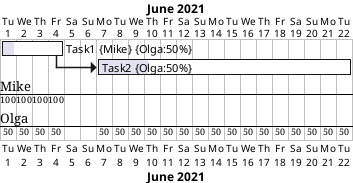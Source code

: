 @startgantt

Project starts 2021-06-01

projectscale daily


[Task1] as [t1] lasts 6 days and starts 2021-06-01
[Task2] as [t2] lasts 8 days and starts at [t1]'s end

[t1] on {Mike} {Olga:50%}  is 20% completed
[t2] on {Olga:50%}  is 20% completed



@endgantt